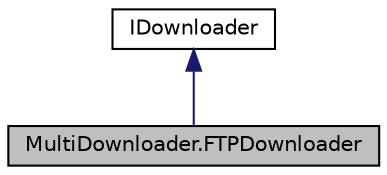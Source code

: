 digraph "MultiDownloader.FTPDownloader"
{
 // LATEX_PDF_SIZE
  edge [fontname="Helvetica",fontsize="10",labelfontname="Helvetica",labelfontsize="10"];
  node [fontname="Helvetica",fontsize="10",shape=record];
  Node1 [label="MultiDownloader.FTPDownloader",height=0.2,width=0.4,color="black", fillcolor="grey75", style="filled", fontcolor="black",tooltip="FTP Downloader."];
  Node2 -> Node1 [dir="back",color="midnightblue",fontsize="10",style="solid",fontname="Helvetica"];
  Node2 [label="IDownloader",height=0.2,width=0.4,color="black", fillcolor="white", style="filled",URL="$interface_multi_downloader_1_1_i_downloader.html",tooltip="Interface for all downloaders."];
}
